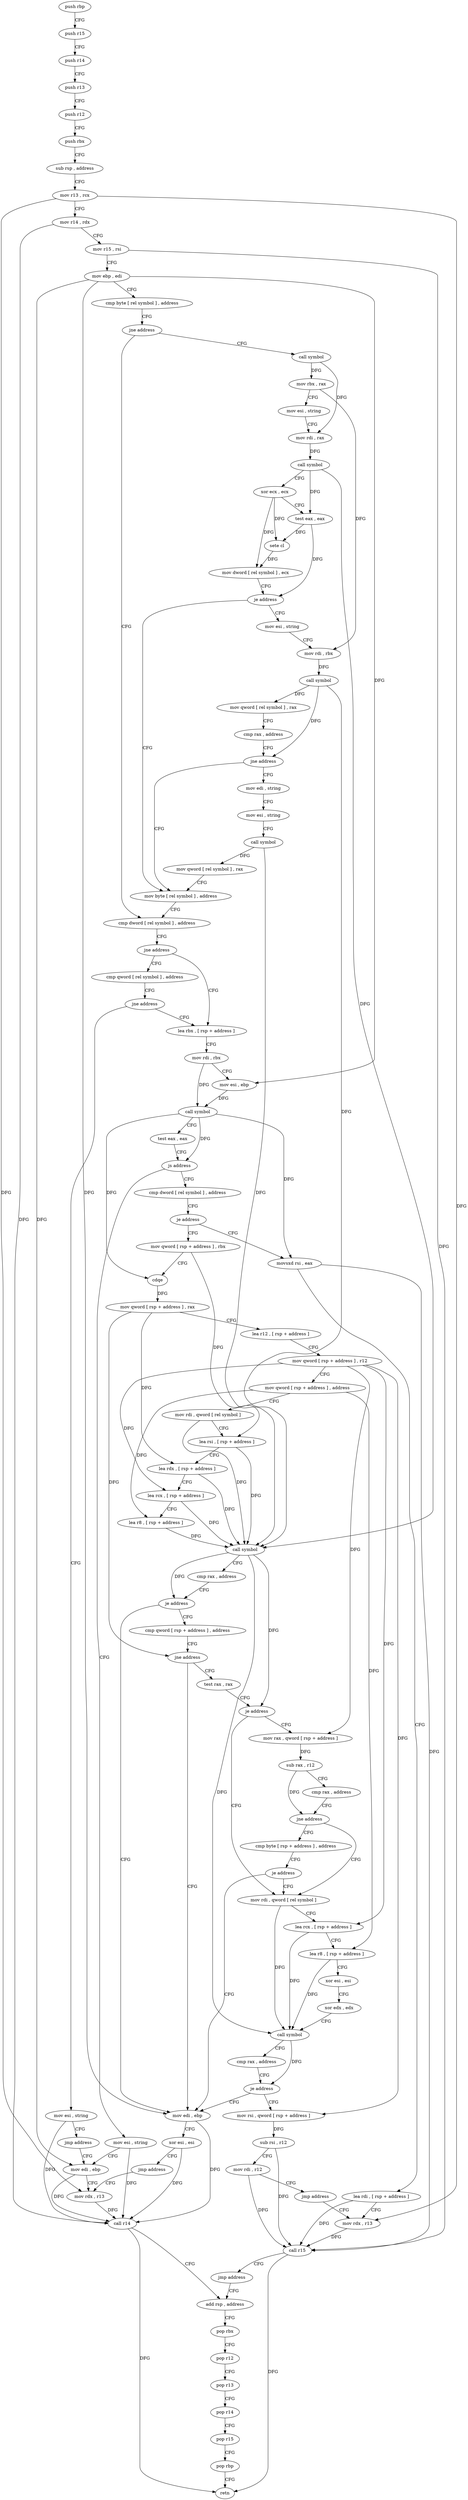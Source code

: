 digraph "func" {
"4211568" [label = "push rbp" ]
"4211569" [label = "push r15" ]
"4211571" [label = "push r14" ]
"4211573" [label = "push r13" ]
"4211575" [label = "push r12" ]
"4211577" [label = "push rbx" ]
"4211578" [label = "sub rsp , address" ]
"4211582" [label = "mov r13 , rcx" ]
"4211585" [label = "mov r14 , rdx" ]
"4211588" [label = "mov r15 , rsi" ]
"4211591" [label = "mov ebp , edi" ]
"4211593" [label = "cmp byte [ rel symbol ] , address" ]
"4211600" [label = "jne address" ]
"4211693" [label = "cmp dword [ rel symbol ] , address" ]
"4211602" [label = "call symbol" ]
"4211700" [label = "jne address" ]
"4211719" [label = "lea rbx , [ rsp + address ]" ]
"4211702" [label = "cmp qword [ rel symbol ] , address" ]
"4211607" [label = "mov rbx , rax" ]
"4211610" [label = "mov esi , string" ]
"4211615" [label = "mov rdi , rax" ]
"4211618" [label = "call symbol" ]
"4211623" [label = "xor ecx , ecx" ]
"4211625" [label = "test eax , eax" ]
"4211627" [label = "sete cl" ]
"4211630" [label = "mov dword [ rel symbol ] , ecx" ]
"4211636" [label = "je address" ]
"4211686" [label = "mov byte [ rel symbol ] , address" ]
"4211638" [label = "mov esi , string" ]
"4211724" [label = "mov rdi , rbx" ]
"4211727" [label = "mov esi , ebp" ]
"4211729" [label = "call symbol" ]
"4211734" [label = "test eax , eax" ]
"4211736" [label = "js address" ]
"4211763" [label = "mov esi , string" ]
"4211738" [label = "cmp dword [ rel symbol ] , address" ]
"4211710" [label = "jne address" ]
"4211712" [label = "mov esi , string" ]
"4211643" [label = "mov rdi , rbx" ]
"4211646" [label = "call symbol" ]
"4211651" [label = "mov qword [ rel symbol ] , rax" ]
"4211658" [label = "cmp rax , address" ]
"4211662" [label = "jne address" ]
"4211664" [label = "mov edi , string" ]
"4211768" [label = "mov edi , ebp" ]
"4211745" [label = "je address" ]
"4211791" [label = "mov qword [ rsp + address ] , rbx" ]
"4211747" [label = "movsxd rsi , eax" ]
"4211717" [label = "jmp address" ]
"4211669" [label = "mov esi , string" ]
"4211674" [label = "call symbol" ]
"4211679" [label = "mov qword [ rel symbol ] , rax" ]
"4211796" [label = "cdqe" ]
"4211798" [label = "mov qword [ rsp + address ] , rax" ]
"4211803" [label = "lea r12 , [ rsp + address ]" ]
"4211808" [label = "mov qword [ rsp + address ] , r12" ]
"4211813" [label = "mov qword [ rsp + address ] , address" ]
"4211822" [label = "mov rdi , qword [ rel symbol ]" ]
"4211829" [label = "lea rsi , [ rsp + address ]" ]
"4211834" [label = "lea rdx , [ rsp + address ]" ]
"4211839" [label = "lea rcx , [ rsp + address ]" ]
"4211844" [label = "lea r8 , [ rsp + address ]" ]
"4211849" [label = "call symbol" ]
"4211854" [label = "cmp rax , address" ]
"4211858" [label = "je address" ]
"4211942" [label = "mov edi , ebp" ]
"4211860" [label = "cmp qword [ rsp + address ] , address" ]
"4211750" [label = "lea rdi , [ rsp + address ]" ]
"4211755" [label = "mov rdx , r13" ]
"4211770" [label = "mov rdx , r13" ]
"4211944" [label = "xor esi , esi" ]
"4211946" [label = "jmp address" ]
"4211866" [label = "jne address" ]
"4211868" [label = "test rax , rax" ]
"4211776" [label = "add rsp , address" ]
"4211780" [label = "pop rbx" ]
"4211781" [label = "pop r12" ]
"4211783" [label = "pop r13" ]
"4211785" [label = "pop r14" ]
"4211787" [label = "pop r15" ]
"4211789" [label = "pop rbp" ]
"4211790" [label = "retn" ]
"4211773" [label = "call r14" ]
"4211871" [label = "je address" ]
"4211894" [label = "mov rdi , qword [ rel symbol ]" ]
"4211873" [label = "mov rax , qword [ rsp + address ]" ]
"4211901" [label = "lea rcx , [ rsp + address ]" ]
"4211906" [label = "lea r8 , [ rsp + address ]" ]
"4211911" [label = "xor esi , esi" ]
"4211913" [label = "xor edx , edx" ]
"4211915" [label = "call symbol" ]
"4211920" [label = "cmp rax , address" ]
"4211924" [label = "je address" ]
"4211926" [label = "mov rsi , qword [ rsp + address ]" ]
"4211878" [label = "sub rax , r12" ]
"4211881" [label = "cmp rax , address" ]
"4211885" [label = "jne address" ]
"4211887" [label = "cmp byte [ rsp + address ] , address" ]
"4211931" [label = "sub rsi , r12" ]
"4211934" [label = "mov rdi , r12" ]
"4211937" [label = "jmp address" ]
"4211892" [label = "je address" ]
"4211758" [label = "call r15" ]
"4211761" [label = "jmp address" ]
"4211568" -> "4211569" [ label = "CFG" ]
"4211569" -> "4211571" [ label = "CFG" ]
"4211571" -> "4211573" [ label = "CFG" ]
"4211573" -> "4211575" [ label = "CFG" ]
"4211575" -> "4211577" [ label = "CFG" ]
"4211577" -> "4211578" [ label = "CFG" ]
"4211578" -> "4211582" [ label = "CFG" ]
"4211582" -> "4211585" [ label = "CFG" ]
"4211582" -> "4211770" [ label = "DFG" ]
"4211582" -> "4211755" [ label = "DFG" ]
"4211585" -> "4211588" [ label = "CFG" ]
"4211585" -> "4211773" [ label = "DFG" ]
"4211588" -> "4211591" [ label = "CFG" ]
"4211588" -> "4211758" [ label = "DFG" ]
"4211591" -> "4211593" [ label = "CFG" ]
"4211591" -> "4211727" [ label = "DFG" ]
"4211591" -> "4211768" [ label = "DFG" ]
"4211591" -> "4211942" [ label = "DFG" ]
"4211593" -> "4211600" [ label = "CFG" ]
"4211600" -> "4211693" [ label = "CFG" ]
"4211600" -> "4211602" [ label = "CFG" ]
"4211693" -> "4211700" [ label = "CFG" ]
"4211602" -> "4211607" [ label = "DFG" ]
"4211602" -> "4211615" [ label = "DFG" ]
"4211700" -> "4211719" [ label = "CFG" ]
"4211700" -> "4211702" [ label = "CFG" ]
"4211719" -> "4211724" [ label = "CFG" ]
"4211702" -> "4211710" [ label = "CFG" ]
"4211607" -> "4211610" [ label = "CFG" ]
"4211607" -> "4211643" [ label = "DFG" ]
"4211610" -> "4211615" [ label = "CFG" ]
"4211615" -> "4211618" [ label = "DFG" ]
"4211618" -> "4211623" [ label = "CFG" ]
"4211618" -> "4211625" [ label = "DFG" ]
"4211618" -> "4211849" [ label = "DFG" ]
"4211623" -> "4211625" [ label = "CFG" ]
"4211623" -> "4211627" [ label = "DFG" ]
"4211623" -> "4211630" [ label = "DFG" ]
"4211625" -> "4211627" [ label = "DFG" ]
"4211625" -> "4211636" [ label = "DFG" ]
"4211627" -> "4211630" [ label = "DFG" ]
"4211630" -> "4211636" [ label = "CFG" ]
"4211636" -> "4211686" [ label = "CFG" ]
"4211636" -> "4211638" [ label = "CFG" ]
"4211686" -> "4211693" [ label = "CFG" ]
"4211638" -> "4211643" [ label = "CFG" ]
"4211724" -> "4211727" [ label = "CFG" ]
"4211724" -> "4211729" [ label = "DFG" ]
"4211727" -> "4211729" [ label = "DFG" ]
"4211729" -> "4211734" [ label = "CFG" ]
"4211729" -> "4211736" [ label = "DFG" ]
"4211729" -> "4211796" [ label = "DFG" ]
"4211729" -> "4211747" [ label = "DFG" ]
"4211734" -> "4211736" [ label = "CFG" ]
"4211736" -> "4211763" [ label = "CFG" ]
"4211736" -> "4211738" [ label = "CFG" ]
"4211763" -> "4211768" [ label = "CFG" ]
"4211763" -> "4211773" [ label = "DFG" ]
"4211738" -> "4211745" [ label = "CFG" ]
"4211710" -> "4211719" [ label = "CFG" ]
"4211710" -> "4211712" [ label = "CFG" ]
"4211712" -> "4211717" [ label = "CFG" ]
"4211712" -> "4211773" [ label = "DFG" ]
"4211643" -> "4211646" [ label = "DFG" ]
"4211646" -> "4211651" [ label = "DFG" ]
"4211646" -> "4211662" [ label = "DFG" ]
"4211646" -> "4211849" [ label = "DFG" ]
"4211651" -> "4211658" [ label = "CFG" ]
"4211658" -> "4211662" [ label = "CFG" ]
"4211662" -> "4211686" [ label = "CFG" ]
"4211662" -> "4211664" [ label = "CFG" ]
"4211664" -> "4211669" [ label = "CFG" ]
"4211768" -> "4211770" [ label = "CFG" ]
"4211768" -> "4211773" [ label = "DFG" ]
"4211745" -> "4211791" [ label = "CFG" ]
"4211745" -> "4211747" [ label = "CFG" ]
"4211791" -> "4211796" [ label = "CFG" ]
"4211791" -> "4211829" [ label = "DFG" ]
"4211747" -> "4211750" [ label = "CFG" ]
"4211747" -> "4211758" [ label = "DFG" ]
"4211717" -> "4211768" [ label = "CFG" ]
"4211669" -> "4211674" [ label = "CFG" ]
"4211674" -> "4211679" [ label = "DFG" ]
"4211674" -> "4211849" [ label = "DFG" ]
"4211679" -> "4211686" [ label = "CFG" ]
"4211796" -> "4211798" [ label = "DFG" ]
"4211798" -> "4211803" [ label = "CFG" ]
"4211798" -> "4211866" [ label = "DFG" ]
"4211798" -> "4211834" [ label = "DFG" ]
"4211803" -> "4211808" [ label = "CFG" ]
"4211808" -> "4211813" [ label = "CFG" ]
"4211808" -> "4211873" [ label = "DFG" ]
"4211808" -> "4211926" [ label = "DFG" ]
"4211808" -> "4211839" [ label = "DFG" ]
"4211808" -> "4211901" [ label = "DFG" ]
"4211813" -> "4211822" [ label = "CFG" ]
"4211813" -> "4211844" [ label = "DFG" ]
"4211813" -> "4211906" [ label = "DFG" ]
"4211822" -> "4211829" [ label = "CFG" ]
"4211822" -> "4211849" [ label = "DFG" ]
"4211829" -> "4211834" [ label = "CFG" ]
"4211829" -> "4211849" [ label = "DFG" ]
"4211834" -> "4211839" [ label = "CFG" ]
"4211834" -> "4211849" [ label = "DFG" ]
"4211839" -> "4211844" [ label = "CFG" ]
"4211839" -> "4211849" [ label = "DFG" ]
"4211844" -> "4211849" [ label = "DFG" ]
"4211849" -> "4211854" [ label = "CFG" ]
"4211849" -> "4211858" [ label = "DFG" ]
"4211849" -> "4211871" [ label = "DFG" ]
"4211849" -> "4211915" [ label = "DFG" ]
"4211854" -> "4211858" [ label = "CFG" ]
"4211858" -> "4211942" [ label = "CFG" ]
"4211858" -> "4211860" [ label = "CFG" ]
"4211942" -> "4211944" [ label = "CFG" ]
"4211942" -> "4211773" [ label = "DFG" ]
"4211860" -> "4211866" [ label = "CFG" ]
"4211750" -> "4211755" [ label = "CFG" ]
"4211750" -> "4211758" [ label = "DFG" ]
"4211755" -> "4211758" [ label = "DFG" ]
"4211770" -> "4211773" [ label = "DFG" ]
"4211944" -> "4211946" [ label = "CFG" ]
"4211944" -> "4211773" [ label = "DFG" ]
"4211946" -> "4211770" [ label = "CFG" ]
"4211866" -> "4211942" [ label = "CFG" ]
"4211866" -> "4211868" [ label = "CFG" ]
"4211868" -> "4211871" [ label = "CFG" ]
"4211776" -> "4211780" [ label = "CFG" ]
"4211780" -> "4211781" [ label = "CFG" ]
"4211781" -> "4211783" [ label = "CFG" ]
"4211783" -> "4211785" [ label = "CFG" ]
"4211785" -> "4211787" [ label = "CFG" ]
"4211787" -> "4211789" [ label = "CFG" ]
"4211789" -> "4211790" [ label = "CFG" ]
"4211773" -> "4211776" [ label = "CFG" ]
"4211773" -> "4211790" [ label = "DFG" ]
"4211871" -> "4211894" [ label = "CFG" ]
"4211871" -> "4211873" [ label = "CFG" ]
"4211894" -> "4211901" [ label = "CFG" ]
"4211894" -> "4211915" [ label = "DFG" ]
"4211873" -> "4211878" [ label = "DFG" ]
"4211901" -> "4211906" [ label = "CFG" ]
"4211901" -> "4211915" [ label = "DFG" ]
"4211906" -> "4211911" [ label = "CFG" ]
"4211906" -> "4211915" [ label = "DFG" ]
"4211911" -> "4211913" [ label = "CFG" ]
"4211913" -> "4211915" [ label = "CFG" ]
"4211915" -> "4211920" [ label = "CFG" ]
"4211915" -> "4211924" [ label = "DFG" ]
"4211920" -> "4211924" [ label = "CFG" ]
"4211924" -> "4211942" [ label = "CFG" ]
"4211924" -> "4211926" [ label = "CFG" ]
"4211926" -> "4211931" [ label = "DFG" ]
"4211878" -> "4211881" [ label = "CFG" ]
"4211878" -> "4211885" [ label = "DFG" ]
"4211881" -> "4211885" [ label = "CFG" ]
"4211885" -> "4211894" [ label = "CFG" ]
"4211885" -> "4211887" [ label = "CFG" ]
"4211887" -> "4211892" [ label = "CFG" ]
"4211931" -> "4211934" [ label = "CFG" ]
"4211931" -> "4211758" [ label = "DFG" ]
"4211934" -> "4211937" [ label = "CFG" ]
"4211934" -> "4211758" [ label = "DFG" ]
"4211937" -> "4211755" [ label = "CFG" ]
"4211892" -> "4211942" [ label = "CFG" ]
"4211892" -> "4211894" [ label = "CFG" ]
"4211758" -> "4211761" [ label = "CFG" ]
"4211758" -> "4211790" [ label = "DFG" ]
"4211761" -> "4211776" [ label = "CFG" ]
}
